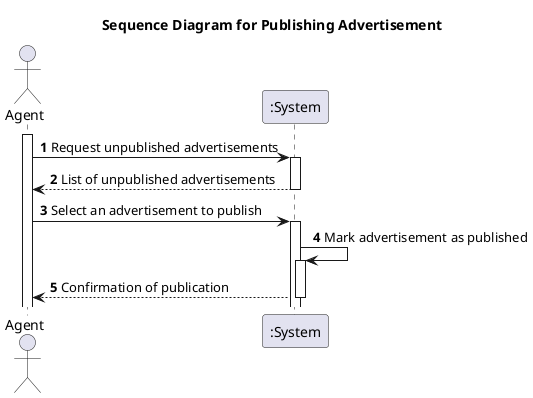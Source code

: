 @startuml
'https://plantuml.com/sequence-diagram

title Sequence Diagram for Publishing Advertisement

autoactivate on
autonumber

actor "Agent" as User
participant ":System" as System

activate User

User -> System: Request unpublished advertisements
System --> User: List of unpublished advertisements

User -> System: Select an advertisement to publish
System -> System: Mark advertisement as published
System --> User: Confirmation of publication

@enduml